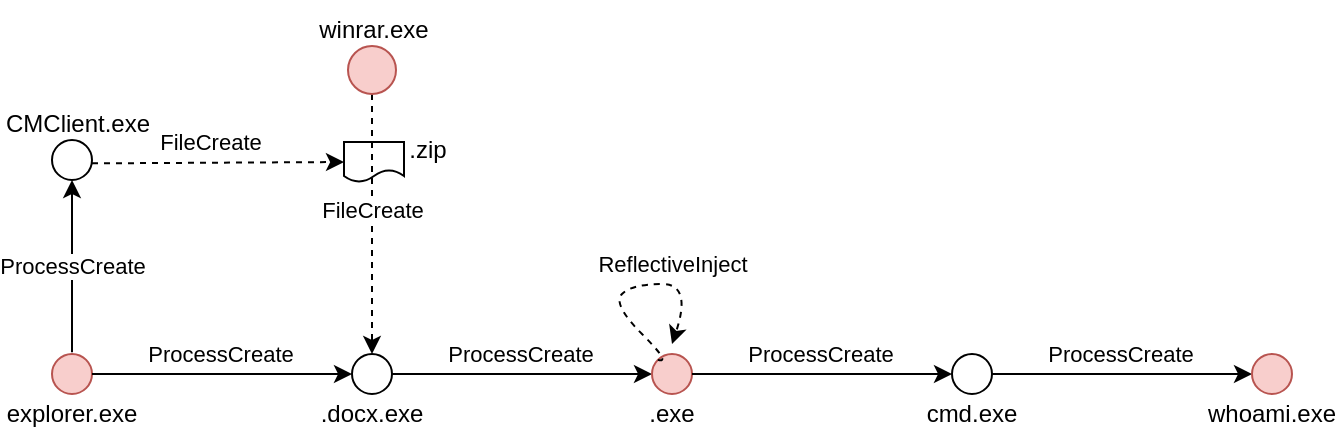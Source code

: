 <mxfile version="24.6.5" type="github">
  <diagram name="第 1 页" id="5Uo18wfBu-y3hTD8Gyx5">
    <mxGraphModel dx="863" dy="381" grid="1" gridSize="10" guides="1" tooltips="1" connect="1" arrows="1" fold="1" page="1" pageScale="1" pageWidth="827" pageHeight="1169" math="0" shadow="0">
      <root>
        <mxCell id="0" />
        <mxCell id="1" parent="0" />
        <mxCell id="jvWQYEqCOIVOs4PS9VrX-1" value="" style="ellipse;whiteSpace=wrap;html=1;aspect=fixed;fillColor=#f8cecc;strokeColor=#b85450;" vertex="1" parent="1">
          <mxGeometry x="140" y="275" width="20" height="20" as="geometry" />
        </mxCell>
        <mxCell id="jvWQYEqCOIVOs4PS9VrX-2" value="" style="endArrow=classic;html=1;rounded=0;exitX=1;exitY=0.5;exitDx=0;exitDy=0;" edge="1" parent="1" source="jvWQYEqCOIVOs4PS9VrX-1">
          <mxGeometry width="50" height="50" relative="1" as="geometry">
            <mxPoint x="390" y="270" as="sourcePoint" />
            <mxPoint x="290" y="285" as="targetPoint" />
          </mxGeometry>
        </mxCell>
        <mxCell id="jvWQYEqCOIVOs4PS9VrX-3" value="ProcessCreate" style="edgeLabel;html=1;align=center;verticalAlign=middle;resizable=0;points=[];" vertex="1" connectable="0" parent="jvWQYEqCOIVOs4PS9VrX-2">
          <mxGeometry x="-0.16" y="3" relative="1" as="geometry">
            <mxPoint x="9" y="-7" as="offset" />
          </mxGeometry>
        </mxCell>
        <mxCell id="jvWQYEqCOIVOs4PS9VrX-4" value="" style="ellipse;whiteSpace=wrap;html=1;aspect=fixed;" vertex="1" parent="1">
          <mxGeometry x="290" y="275" width="20" height="20" as="geometry" />
        </mxCell>
        <mxCell id="jvWQYEqCOIVOs4PS9VrX-5" value="" style="endArrow=classic;html=1;rounded=0;exitX=1;exitY=0.5;exitDx=0;exitDy=0;" edge="1" parent="1" source="jvWQYEqCOIVOs4PS9VrX-4">
          <mxGeometry width="50" height="50" relative="1" as="geometry">
            <mxPoint x="540" y="270" as="sourcePoint" />
            <mxPoint x="440" y="285" as="targetPoint" />
          </mxGeometry>
        </mxCell>
        <mxCell id="jvWQYEqCOIVOs4PS9VrX-6" value="ProcessCreate" style="edgeLabel;html=1;align=center;verticalAlign=middle;resizable=0;points=[];" vertex="1" connectable="0" parent="jvWQYEqCOIVOs4PS9VrX-5">
          <mxGeometry x="-0.16" y="3" relative="1" as="geometry">
            <mxPoint x="9" y="-7" as="offset" />
          </mxGeometry>
        </mxCell>
        <mxCell id="jvWQYEqCOIVOs4PS9VrX-10" value="explorer.exe" style="text;strokeColor=none;align=center;fillColor=none;html=1;verticalAlign=middle;whiteSpace=wrap;rounded=0;" vertex="1" parent="1">
          <mxGeometry x="120" y="290" width="60" height="30" as="geometry" />
        </mxCell>
        <mxCell id="jvWQYEqCOIVOs4PS9VrX-11" value=".docx.exe" style="text;strokeColor=none;align=center;fillColor=none;html=1;verticalAlign=middle;whiteSpace=wrap;rounded=0;" vertex="1" parent="1">
          <mxGeometry x="270" y="290" width="60" height="30" as="geometry" />
        </mxCell>
        <mxCell id="jvWQYEqCOIVOs4PS9VrX-12" value="" style="ellipse;whiteSpace=wrap;html=1;aspect=fixed;fillColor=#f8cecc;strokeColor=#b85450;" vertex="1" parent="1">
          <mxGeometry x="440" y="275" width="20" height="20" as="geometry" />
        </mxCell>
        <mxCell id="jvWQYEqCOIVOs4PS9VrX-13" value="" style="endArrow=classic;html=1;rounded=0;exitX=1;exitY=0.5;exitDx=0;exitDy=0;" edge="1" parent="1" source="jvWQYEqCOIVOs4PS9VrX-12">
          <mxGeometry width="50" height="50" relative="1" as="geometry">
            <mxPoint x="690" y="270" as="sourcePoint" />
            <mxPoint x="590" y="285" as="targetPoint" />
          </mxGeometry>
        </mxCell>
        <mxCell id="jvWQYEqCOIVOs4PS9VrX-14" value="ProcessCreate" style="edgeLabel;html=1;align=center;verticalAlign=middle;resizable=0;points=[];" vertex="1" connectable="0" parent="jvWQYEqCOIVOs4PS9VrX-13">
          <mxGeometry x="-0.16" y="3" relative="1" as="geometry">
            <mxPoint x="9" y="-7" as="offset" />
          </mxGeometry>
        </mxCell>
        <mxCell id="jvWQYEqCOIVOs4PS9VrX-15" value=".exe" style="text;strokeColor=none;align=center;fillColor=none;html=1;verticalAlign=middle;whiteSpace=wrap;rounded=0;" vertex="1" parent="1">
          <mxGeometry x="420" y="290" width="60" height="30" as="geometry" />
        </mxCell>
        <mxCell id="jvWQYEqCOIVOs4PS9VrX-17" value="" style="ellipse;whiteSpace=wrap;html=1;aspect=fixed;" vertex="1" parent="1">
          <mxGeometry x="590" y="275" width="20" height="20" as="geometry" />
        </mxCell>
        <mxCell id="jvWQYEqCOIVOs4PS9VrX-18" value="" style="endArrow=classic;html=1;rounded=0;exitX=1;exitY=0.5;exitDx=0;exitDy=0;" edge="1" parent="1" source="jvWQYEqCOIVOs4PS9VrX-17">
          <mxGeometry width="50" height="50" relative="1" as="geometry">
            <mxPoint x="840" y="270" as="sourcePoint" />
            <mxPoint x="740" y="285" as="targetPoint" />
          </mxGeometry>
        </mxCell>
        <mxCell id="jvWQYEqCOIVOs4PS9VrX-19" value="ProcessCreate" style="edgeLabel;html=1;align=center;verticalAlign=middle;resizable=0;points=[];" vertex="1" connectable="0" parent="jvWQYEqCOIVOs4PS9VrX-18">
          <mxGeometry x="-0.16" y="3" relative="1" as="geometry">
            <mxPoint x="9" y="-7" as="offset" />
          </mxGeometry>
        </mxCell>
        <mxCell id="jvWQYEqCOIVOs4PS9VrX-20" value="cmd.exe" style="text;strokeColor=none;align=center;fillColor=none;html=1;verticalAlign=middle;whiteSpace=wrap;rounded=0;" vertex="1" parent="1">
          <mxGeometry x="570" y="290" width="60" height="30" as="geometry" />
        </mxCell>
        <mxCell id="jvWQYEqCOIVOs4PS9VrX-21" value="" style="ellipse;whiteSpace=wrap;html=1;aspect=fixed;fillColor=#f8cecc;strokeColor=#b85450;" vertex="1" parent="1">
          <mxGeometry x="740" y="275" width="20" height="20" as="geometry" />
        </mxCell>
        <mxCell id="jvWQYEqCOIVOs4PS9VrX-24" value="whoami.exe" style="text;strokeColor=none;align=center;fillColor=none;html=1;verticalAlign=middle;whiteSpace=wrap;rounded=0;" vertex="1" parent="1">
          <mxGeometry x="720" y="290" width="60" height="30" as="geometry" />
        </mxCell>
        <mxCell id="jvWQYEqCOIVOs4PS9VrX-25" value="" style="endArrow=classic;html=1;rounded=0;exitX=1;exitY=0.5;exitDx=0;exitDy=0;entryX=0.5;entryY=1;entryDx=0;entryDy=0;" edge="1" parent="1" target="jvWQYEqCOIVOs4PS9VrX-27">
          <mxGeometry width="50" height="50" relative="1" as="geometry">
            <mxPoint x="150" y="274.17" as="sourcePoint" />
            <mxPoint x="150" y="190" as="targetPoint" />
          </mxGeometry>
        </mxCell>
        <mxCell id="jvWQYEqCOIVOs4PS9VrX-26" value="ProcessCreate" style="edgeLabel;html=1;align=center;verticalAlign=middle;resizable=0;points=[];" vertex="1" connectable="0" parent="jvWQYEqCOIVOs4PS9VrX-25">
          <mxGeometry x="-0.16" y="3" relative="1" as="geometry">
            <mxPoint x="3" y="-7" as="offset" />
          </mxGeometry>
        </mxCell>
        <mxCell id="jvWQYEqCOIVOs4PS9VrX-27" value="" style="ellipse;whiteSpace=wrap;html=1;aspect=fixed;" vertex="1" parent="1">
          <mxGeometry x="140" y="168" width="20" height="20" as="geometry" />
        </mxCell>
        <mxCell id="jvWQYEqCOIVOs4PS9VrX-28" value="CMClient.exe" style="text;strokeColor=none;align=center;fillColor=none;html=1;verticalAlign=middle;whiteSpace=wrap;rounded=0;" vertex="1" parent="1">
          <mxGeometry x="123" y="145" width="60" height="30" as="geometry" />
        </mxCell>
        <mxCell id="jvWQYEqCOIVOs4PS9VrX-29" value="" style="endArrow=classic;html=1;rounded=0;exitX=1;exitY=0.5;exitDx=0;exitDy=0;edgeStyle=elbowEdgeStyle;dashed=1;entryX=0;entryY=0.5;entryDx=0;entryDy=0;" edge="1" parent="1" target="jvWQYEqCOIVOs4PS9VrX-36">
          <mxGeometry width="50" height="50" relative="1" as="geometry">
            <mxPoint x="160" y="179.58" as="sourcePoint" />
            <mxPoint x="210" y="120" as="targetPoint" />
            <Array as="points">
              <mxPoint x="180" y="180" />
            </Array>
          </mxGeometry>
        </mxCell>
        <mxCell id="jvWQYEqCOIVOs4PS9VrX-30" value="FileCreate" style="edgeLabel;html=1;align=center;verticalAlign=middle;resizable=0;points=[];" vertex="1" connectable="0" parent="jvWQYEqCOIVOs4PS9VrX-29">
          <mxGeometry x="-0.16" y="3" relative="1" as="geometry">
            <mxPoint x="6" y="-7" as="offset" />
          </mxGeometry>
        </mxCell>
        <mxCell id="jvWQYEqCOIVOs4PS9VrX-36" value="" style="shape=document;whiteSpace=wrap;html=1;boundedLbl=1;" vertex="1" parent="1">
          <mxGeometry x="286" y="169" width="30" height="20" as="geometry" />
        </mxCell>
        <mxCell id="jvWQYEqCOIVOs4PS9VrX-37" value=".zip" style="text;strokeColor=none;align=center;fillColor=none;html=1;verticalAlign=middle;whiteSpace=wrap;rounded=0;" vertex="1" parent="1">
          <mxGeometry x="298" y="158" width="60" height="30" as="geometry" />
        </mxCell>
        <mxCell id="jvWQYEqCOIVOs4PS9VrX-40" value="" style="endArrow=classic;html=1;rounded=0;exitX=0.5;exitY=1;exitDx=0;exitDy=0;edgeStyle=elbowEdgeStyle;dashed=1;entryX=0.5;entryY=0;entryDx=0;entryDy=0;" edge="1" parent="1" source="jvWQYEqCOIVOs4PS9VrX-42" target="jvWQYEqCOIVOs4PS9VrX-4">
          <mxGeometry width="50" height="50" relative="1" as="geometry">
            <mxPoint x="234.34" y="192.66" as="sourcePoint" />
            <mxPoint x="234" y="271" as="targetPoint" />
            <Array as="points">
              <mxPoint x="300" y="210" />
            </Array>
          </mxGeometry>
        </mxCell>
        <mxCell id="jvWQYEqCOIVOs4PS9VrX-41" value="FileCreate" style="edgeLabel;html=1;align=center;verticalAlign=middle;resizable=0;points=[];" vertex="1" connectable="0" parent="jvWQYEqCOIVOs4PS9VrX-40">
          <mxGeometry x="-0.16" y="3" relative="1" as="geometry">
            <mxPoint x="-3" y="3" as="offset" />
          </mxGeometry>
        </mxCell>
        <mxCell id="jvWQYEqCOIVOs4PS9VrX-42" value="" style="ellipse;whiteSpace=wrap;html=1;aspect=fixed;fillColor=#f8cecc;strokeColor=#b85450;" vertex="1" parent="1">
          <mxGeometry x="288" y="121" width="24" height="24" as="geometry" />
        </mxCell>
        <mxCell id="jvWQYEqCOIVOs4PS9VrX-45" value="winrar.exe" style="text;strokeColor=none;align=center;fillColor=none;html=1;verticalAlign=middle;whiteSpace=wrap;rounded=0;" vertex="1" parent="1">
          <mxGeometry x="271" y="98" width="60" height="30" as="geometry" />
        </mxCell>
        <mxCell id="jvWQYEqCOIVOs4PS9VrX-50" value="" style="curved=1;endArrow=classic;html=1;rounded=0;exitX=0;exitY=0;exitDx=0;exitDy=0;dashed=1;" edge="1" parent="1" source="jvWQYEqCOIVOs4PS9VrX-12">
          <mxGeometry width="50" height="50" relative="1" as="geometry">
            <mxPoint x="380" y="290" as="sourcePoint" />
            <mxPoint x="450" y="270" as="targetPoint" />
            <Array as="points">
              <mxPoint x="450" y="280" />
              <mxPoint x="420" y="250" />
              <mxPoint x="430" y="240" />
              <mxPoint x="460" y="240" />
            </Array>
          </mxGeometry>
        </mxCell>
        <mxCell id="jvWQYEqCOIVOs4PS9VrX-51" value="ReflectiveInject" style="edgeLabel;html=1;align=center;verticalAlign=middle;resizable=0;points=[];" vertex="1" connectable="0" parent="jvWQYEqCOIVOs4PS9VrX-50">
          <mxGeometry x="0.355" relative="1" as="geometry">
            <mxPoint x="-1" y="-10" as="offset" />
          </mxGeometry>
        </mxCell>
      </root>
    </mxGraphModel>
  </diagram>
</mxfile>
